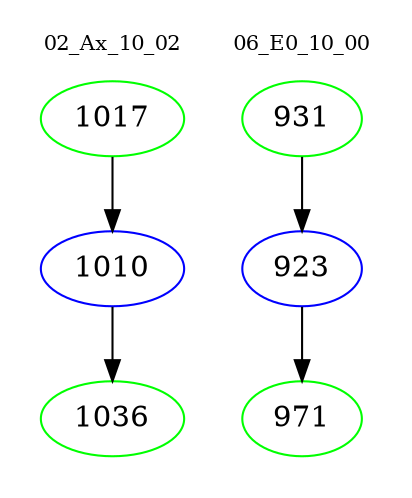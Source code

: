 digraph{
subgraph cluster_0 {
color = white
label = "02_Ax_10_02";
fontsize=10;
T0_1017 [label="1017", color="green"]
T0_1017 -> T0_1010 [color="black"]
T0_1010 [label="1010", color="blue"]
T0_1010 -> T0_1036 [color="black"]
T0_1036 [label="1036", color="green"]
}
subgraph cluster_1 {
color = white
label = "06_E0_10_00";
fontsize=10;
T1_931 [label="931", color="green"]
T1_931 -> T1_923 [color="black"]
T1_923 [label="923", color="blue"]
T1_923 -> T1_971 [color="black"]
T1_971 [label="971", color="green"]
}
}
